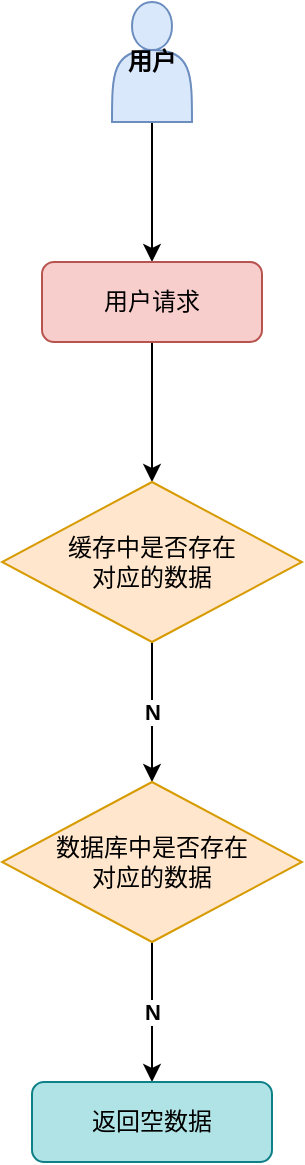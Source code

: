 <mxfile version="18.0.6" type="device"><diagram id="2U-fdNV0NBmia3QdJKfR" name="第 1 页"><mxGraphModel dx="1210" dy="745" grid="0" gridSize="10" guides="1" tooltips="1" connect="1" arrows="1" fold="1" page="1" pageScale="1" pageWidth="3300" pageHeight="2339" math="0" shadow="0"><root><mxCell id="0"/><mxCell id="1" parent="0"/><mxCell id="9dFdhWybTGLW9kIBxXdu-6" style="edgeStyle=orthogonalEdgeStyle;rounded=0;orthogonalLoop=1;jettySize=auto;html=1;exitX=0.5;exitY=1;exitDx=0;exitDy=0;entryX=0.5;entryY=0;entryDx=0;entryDy=0;" edge="1" parent="1" source="9dFdhWybTGLW9kIBxXdu-1" target="9dFdhWybTGLW9kIBxXdu-2"><mxGeometry relative="1" as="geometry"/></mxCell><mxCell id="9dFdhWybTGLW9kIBxXdu-1" value="&lt;b&gt;用户&lt;/b&gt;" style="shape=actor;whiteSpace=wrap;html=1;fillColor=#dae8fc;strokeColor=#6c8ebf;" vertex="1" parent="1"><mxGeometry x="600" y="40" width="40" height="60" as="geometry"/></mxCell><mxCell id="9dFdhWybTGLW9kIBxXdu-7" style="edgeStyle=orthogonalEdgeStyle;rounded=0;orthogonalLoop=1;jettySize=auto;html=1;exitX=0.5;exitY=1;exitDx=0;exitDy=0;entryX=0.5;entryY=0;entryDx=0;entryDy=0;" edge="1" parent="1" source="9dFdhWybTGLW9kIBxXdu-2" target="9dFdhWybTGLW9kIBxXdu-3"><mxGeometry relative="1" as="geometry"/></mxCell><mxCell id="9dFdhWybTGLW9kIBxXdu-2" value="用户请求" style="rounded=1;whiteSpace=wrap;html=1;fillColor=#f8cecc;strokeColor=#b85450;" vertex="1" parent="1"><mxGeometry x="565" y="170" width="110" height="40" as="geometry"/></mxCell><mxCell id="9dFdhWybTGLW9kIBxXdu-8" value="&lt;b&gt;N&lt;/b&gt;" style="edgeStyle=orthogonalEdgeStyle;rounded=0;orthogonalLoop=1;jettySize=auto;html=1;exitX=0.5;exitY=1;exitDx=0;exitDy=0;entryX=0.5;entryY=0;entryDx=0;entryDy=0;" edge="1" parent="1" source="9dFdhWybTGLW9kIBxXdu-3" target="9dFdhWybTGLW9kIBxXdu-4"><mxGeometry relative="1" as="geometry"/></mxCell><mxCell id="9dFdhWybTGLW9kIBxXdu-3" value="缓存中是否存在&lt;br&gt;对应的数据" style="rhombus;whiteSpace=wrap;html=1;fillColor=#ffe6cc;strokeColor=#d79b00;" vertex="1" parent="1"><mxGeometry x="545" y="280" width="150" height="80" as="geometry"/></mxCell><mxCell id="9dFdhWybTGLW9kIBxXdu-9" value="&lt;b&gt;N&lt;/b&gt;" style="edgeStyle=orthogonalEdgeStyle;rounded=0;orthogonalLoop=1;jettySize=auto;html=1;exitX=0.5;exitY=1;exitDx=0;exitDy=0;entryX=0.5;entryY=0;entryDx=0;entryDy=0;" edge="1" parent="1" source="9dFdhWybTGLW9kIBxXdu-4" target="9dFdhWybTGLW9kIBxXdu-5"><mxGeometry relative="1" as="geometry"/></mxCell><mxCell id="9dFdhWybTGLW9kIBxXdu-4" value="数据库中是否存在&lt;br&gt;对应的数据" style="rhombus;whiteSpace=wrap;html=1;fillColor=#ffe6cc;strokeColor=#d79b00;" vertex="1" parent="1"><mxGeometry x="545" y="430" width="150" height="80" as="geometry"/></mxCell><mxCell id="9dFdhWybTGLW9kIBxXdu-5" value="返回空数据" style="rounded=1;whiteSpace=wrap;html=1;fillColor=#b0e3e6;strokeColor=#0e8088;" vertex="1" parent="1"><mxGeometry x="560" y="580" width="120" height="40" as="geometry"/></mxCell></root></mxGraphModel></diagram></mxfile>